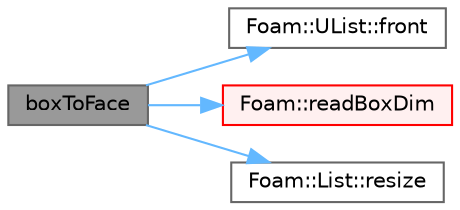digraph "boxToFace"
{
 // LATEX_PDF_SIZE
  bgcolor="transparent";
  edge [fontname=Helvetica,fontsize=10,labelfontname=Helvetica,labelfontsize=10];
  node [fontname=Helvetica,fontsize=10,shape=box,height=0.2,width=0.4];
  rankdir="LR";
  Node1 [id="Node000001",label="boxToFace",height=0.2,width=0.4,color="gray40", fillcolor="grey60", style="filled", fontcolor="black",tooltip=" "];
  Node1 -> Node2 [id="edge1_Node000001_Node000002",color="steelblue1",style="solid",tooltip=" "];
  Node2 [id="Node000002",label="Foam::UList::front",height=0.2,width=0.4,color="grey40", fillcolor="white", style="filled",URL="$classFoam_1_1UList.html#aa67f6e1a9bbaab0d994aecdc06835f6b",tooltip=" "];
  Node1 -> Node3 [id="edge2_Node000001_Node000003",color="steelblue1",style="solid",tooltip=" "];
  Node3 [id="Node000003",label="Foam::readBoxDim",height=0.2,width=0.4,color="red", fillcolor="#FFF0F0", style="filled",URL="$namespaceFoam.html#a57b177e8e752d56a72c63153fc414771",tooltip=" "];
  Node1 -> Node12 [id="edge3_Node000001_Node000012",color="steelblue1",style="solid",tooltip=" "];
  Node12 [id="Node000012",label="Foam::List::resize",height=0.2,width=0.4,color="grey40", fillcolor="white", style="filled",URL="$classFoam_1_1List.html#abcfb5796d79fe232cf87a5271bcc8a3a",tooltip=" "];
}
